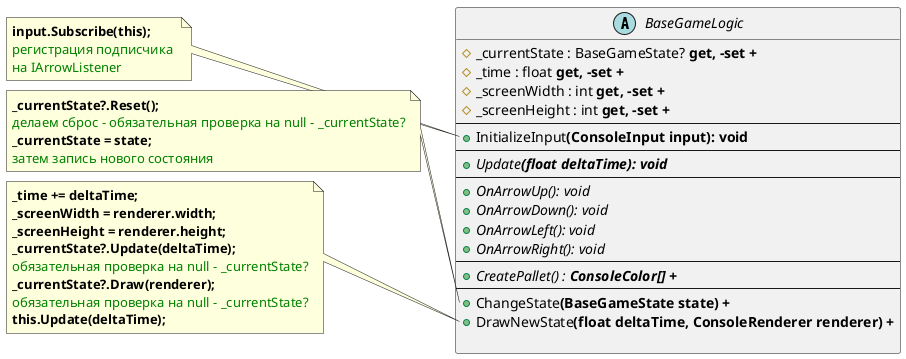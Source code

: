 ﻿@startuml
abstract class BaseGameLogic
{
    # _currentState : BaseGameState? <b>get, -set +
    # _time : float <b>get, -set +
    # _screenWidth : int <b>get, -set +
    # _screenHeight : int <b>get, -set +     
    --
    + InitializeInput<b>(ConsoleInput input): void
    --
    + {abstract} Update<b>(float deltaTime): void
    --
    + {abstract} OnArrowUp(): void
    + {abstract} OnArrowDown(): void
    + {abstract} OnArrowLeft(): void
    + {abstract} OnArrowRight(): void
    --
    + {abstract} CreatePallet() : <b>ConsoleColor[] +
    --
    + ChangeState<b>(BaseGameState state) +
    + DrawNewState<b>(float deltaTime, ConsoleRenderer renderer) +
    
}

note left of BaseGameLogic::InitializeInput
<b>input.Subscribe(this);
<color:green>регистрация подписчика 
<color:green>на IArrowListener
end note

note left of BaseGameLogic::ChangeState
<b>_currentState?.Reset(); 
<color:green>делаем сброс - обязательная проверка на null - _currentState?
<b>_currentState = state; 
<color:green>затем запись нового состояния
end note

note left of BaseGameLogic::DrawNewState
<b>_time += deltaTime;
<b>_screenWidth = renderer.width;
<b>_screenHeight = renderer.height;
<b>_currentState?.Update(deltaTime); 
<color:green>обязательная проверка на null - _currentState?
<b>_currentState?.Draw(renderer); 
<color:green>обязательная проверка на null - _currentState?
<b>this.Update(deltaTime);
end note
@enduml